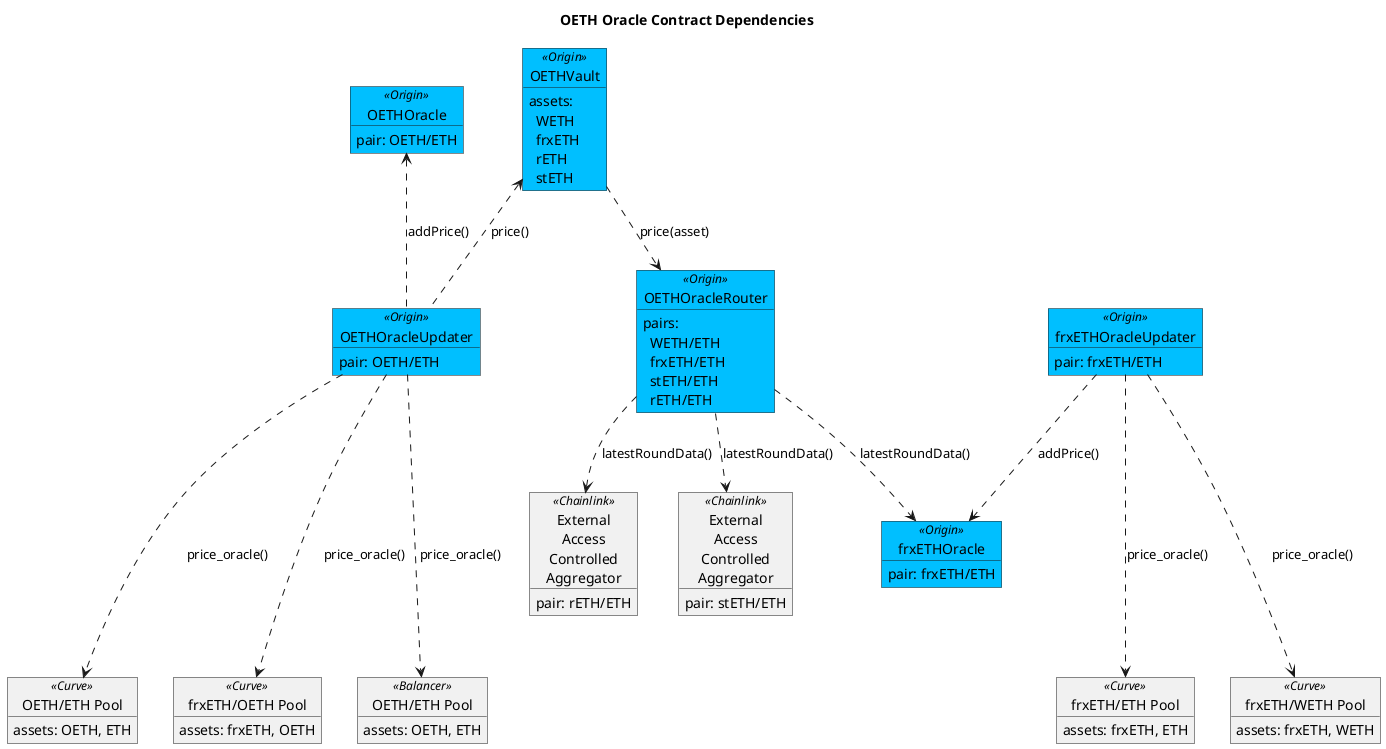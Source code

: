 @startuml

skinparam tabSize 2

title "OETH Oracle Contract Dependencies"

object "OETHVault" as vault <<Origin>> #DeepSkyBlue {
assets:
    \tWETH
    \tfrxETH
    \trETH
    \tstETH
}

object "OETHOracleRouter" as router <<Origin>> #DeepSkyBlue {
pairs:
    \tWETH/ETH
    \tfrxETH/ETH
    \tstETH/ETH
    \trETH/ETH
}

object "OETHOracleUpdater" as oou <<Origin>> #DeepSkyBlue {
pair: OETH/ETH
}

object "frxETHOracleUpdater" as fou <<Origin>> #DeepSkyBlue {
pair: frxETH/ETH
}

object "OETHOracle" as oetho <<Origin>> #DeepSkyBlue {
pair: OETH/ETH
}

object "frxETHOracle" as frxo <<Origin>> #DeepSkyBlue {
pair: frxETH/ETH
}

object "External\nAccess\nControlled\nAggregator" as clrETH <<Chainlink>> {
pair: rETH/ETH
}

object "External\nAccess\nControlled\nAggregator" as clstETH <<Chainlink>> {
pair: stETH/ETH
}

object "OETH/ETH Pool" as coep <<Curve>> {
assets: OETH, ETH
}

object "frxETH/OETH Pool" as cfop <<Curve>> {
assets: frxETH, OETH
}

object "frxETH/ETH Pool" as cfep <<Curve>> {
assets: frxETH, ETH
}

object "frxETH/WETH Pool" as cfwp <<Curve>> {
assets: frxETH, WETH
}

object "OETH/ETH Pool" as boep <<Balancer>> {
assets: OETH, ETH
}


vault ..> router : price(asset)
router ..> clrETH : latestRoundData()
router ..> clstETH : latestRoundData()

vault <.. oou : price()
oetho <.. oou  : addPrice()
oou ...> coep : price_oracle()
oou ...> cfop : price_oracle()
oou ...> boep : price_oracle()

router ..> frxo  : latestRoundData()
fou ..> frxo : addPrice()
fou ...> cfep : price_oracle()
fou ...> cfwp : price_oracle()


' object "FrxEthFraxOracle" as fo <<Frax>> {
' pair: frxETH/ETH
' }

' object "FrxEthEthDualOracle" as fdo <<Frax>> {
' pair: frxETH/ETH
' }


' object "External\nAccess\nControlled\nAggregator" as cleth <<Chainlink>> {
' pair: ETH/USD
' }

' object "External\nAccess\nControlled\nAggregator" as clfrax <<Chainlink>> {
' pair: FRAX/USD
' }

' object "StaticOracle" as uso <<Uniswap>> {
' }

' object "frxETH/FRAX Pool" as up <<Uniswap>> {
'     assets: frxETH, FRAX
' }

' router ..> fo : latestRoundData()
' fdo .> fo : addRoundData()
' fdo ....> cfep : price_oracle()
' fdo ....> uso : quoteSpecificPoolsWithTimePeriod()
' uso .> up : observe()
' fdo ..> cleth : latestRoundData()
' fdo ..> clfrax : latestRoundData()

@enduml